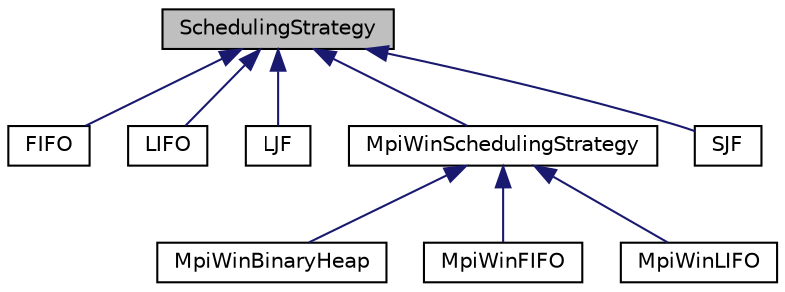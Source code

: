 digraph "SchedulingStrategy"
{
  edge [fontname="Helvetica",fontsize="10",labelfontname="Helvetica",labelfontsize="10"];
  node [fontname="Helvetica",fontsize="10",shape=record];
  Node1 [label="SchedulingStrategy",height=0.2,width=0.4,color="black", fillcolor="grey75", style="filled", fontcolor="black"];
  Node1 -> Node2 [dir="back",color="midnightblue",fontsize="10",style="solid",fontname="Helvetica"];
  Node2 [label="FIFO",height=0.2,width=0.4,color="black", fillcolor="white", style="filled",URL="$dc/d3c/a00028.html"];
  Node1 -> Node3 [dir="back",color="midnightblue",fontsize="10",style="solid",fontname="Helvetica"];
  Node3 [label="LIFO",height=0.2,width=0.4,color="black", fillcolor="white", style="filled",URL="$d8/d41/a00038.html"];
  Node1 -> Node4 [dir="back",color="midnightblue",fontsize="10",style="solid",fontname="Helvetica"];
  Node4 [label="LJF",height=0.2,width=0.4,color="black", fillcolor="white", style="filled",URL="$db/d3a/a00040.html"];
  Node1 -> Node5 [dir="back",color="midnightblue",fontsize="10",style="solid",fontname="Helvetica"];
  Node5 [label="MpiWinSchedulingStrategy",height=0.2,width=0.4,color="black", fillcolor="white", style="filled",URL="$d7/df7/a00058.html"];
  Node5 -> Node6 [dir="back",color="midnightblue",fontsize="10",style="solid",fontname="Helvetica"];
  Node6 [label="MpiWinBinaryHeap",height=0.2,width=0.4,color="black", fillcolor="white", style="filled",URL="$d4/d6d/a00055.html"];
  Node5 -> Node7 [dir="back",color="midnightblue",fontsize="10",style="solid",fontname="Helvetica"];
  Node7 [label="MpiWinFIFO",height=0.2,width=0.4,color="black", fillcolor="white", style="filled",URL="$d9/d2e/a00056.html"];
  Node5 -> Node8 [dir="back",color="midnightblue",fontsize="10",style="solid",fontname="Helvetica"];
  Node8 [label="MpiWinLIFO",height=0.2,width=0.4,color="black", fillcolor="white", style="filled",URL="$d1/d22/a00057.html"];
  Node1 -> Node9 [dir="back",color="midnightblue",fontsize="10",style="solid",fontname="Helvetica"];
  Node9 [label="SJF",height=0.2,width=0.4,color="black", fillcolor="white", style="filled",URL="$da/dec/a00080.html"];
}
